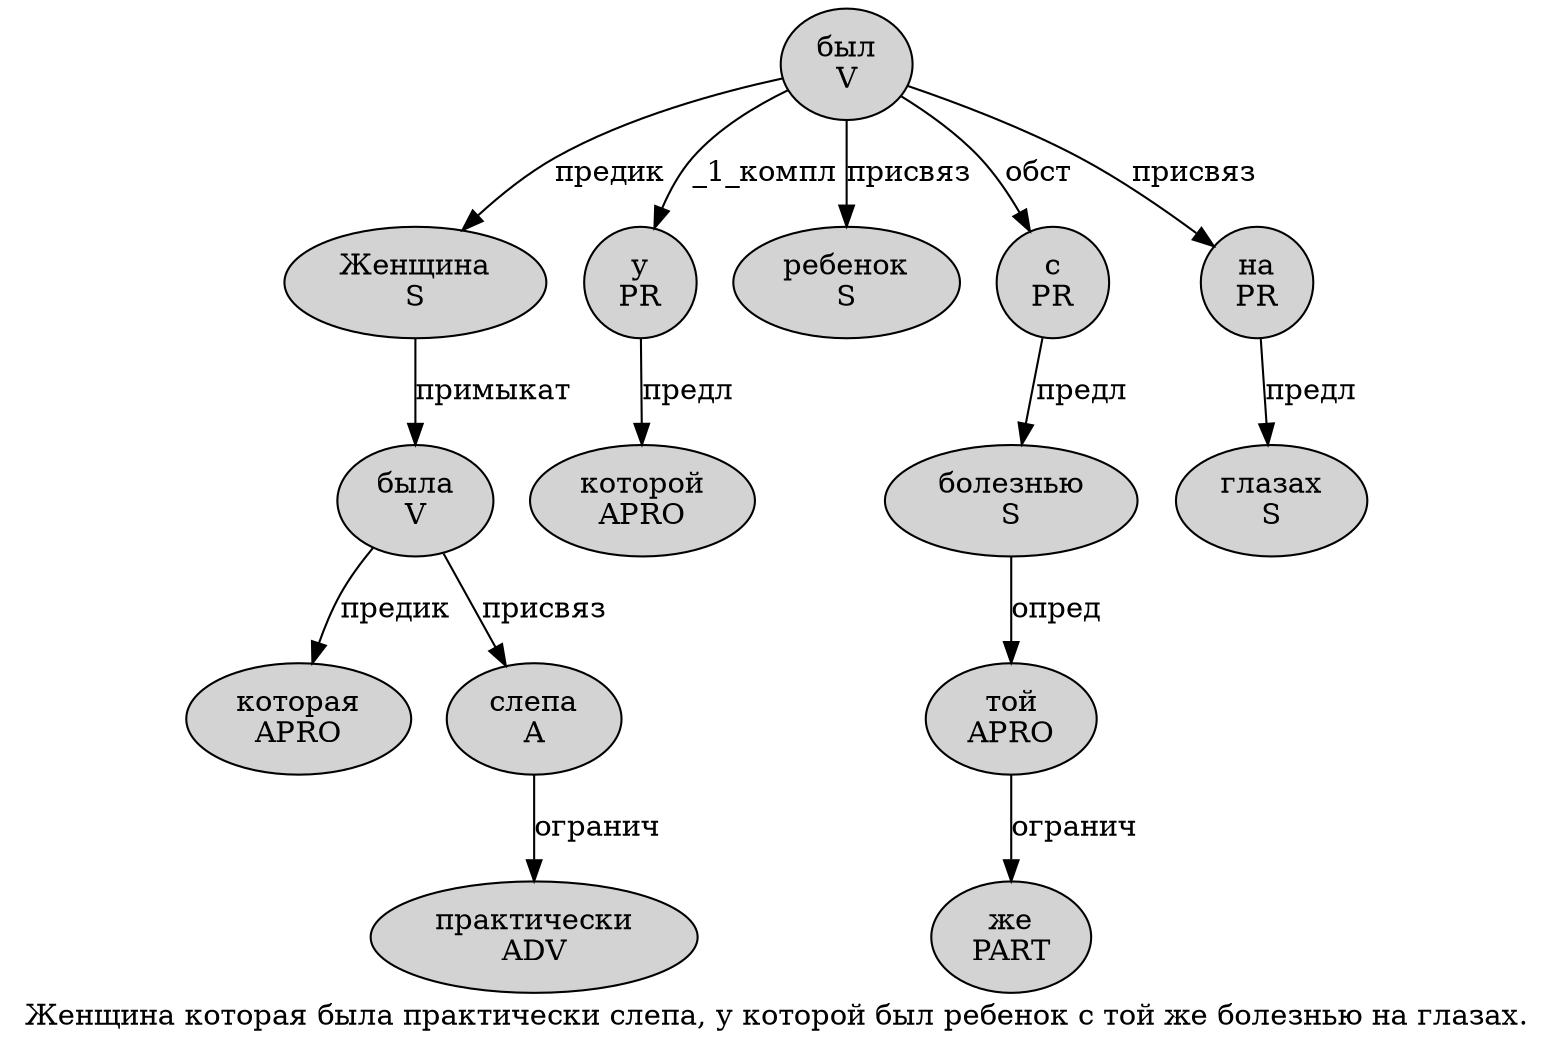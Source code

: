 digraph SENTENCE_212 {
	graph [label="Женщина которая была практически слепа, у которой был ребенок с той же болезнью на глазах."]
	node [style=filled]
		0 [label="Женщина
S" color="" fillcolor=lightgray penwidth=1 shape=ellipse]
		1 [label="которая
APRO" color="" fillcolor=lightgray penwidth=1 shape=ellipse]
		2 [label="была
V" color="" fillcolor=lightgray penwidth=1 shape=ellipse]
		3 [label="практически
ADV" color="" fillcolor=lightgray penwidth=1 shape=ellipse]
		4 [label="слепа
A" color="" fillcolor=lightgray penwidth=1 shape=ellipse]
		6 [label="у
PR" color="" fillcolor=lightgray penwidth=1 shape=ellipse]
		7 [label="которой
APRO" color="" fillcolor=lightgray penwidth=1 shape=ellipse]
		8 [label="был
V" color="" fillcolor=lightgray penwidth=1 shape=ellipse]
		9 [label="ребенок
S" color="" fillcolor=lightgray penwidth=1 shape=ellipse]
		10 [label="с
PR" color="" fillcolor=lightgray penwidth=1 shape=ellipse]
		11 [label="той
APRO" color="" fillcolor=lightgray penwidth=1 shape=ellipse]
		12 [label="же
PART" color="" fillcolor=lightgray penwidth=1 shape=ellipse]
		13 [label="болезнью
S" color="" fillcolor=lightgray penwidth=1 shape=ellipse]
		14 [label="на
PR" color="" fillcolor=lightgray penwidth=1 shape=ellipse]
		15 [label="глазах
S" color="" fillcolor=lightgray penwidth=1 shape=ellipse]
			4 -> 3 [label="огранич"]
			11 -> 12 [label="огранич"]
			2 -> 1 [label="предик"]
			2 -> 4 [label="присвяз"]
			13 -> 11 [label="опред"]
			8 -> 0 [label="предик"]
			8 -> 6 [label="_1_компл"]
			8 -> 9 [label="присвяз"]
			8 -> 10 [label="обст"]
			8 -> 14 [label="присвяз"]
			14 -> 15 [label="предл"]
			10 -> 13 [label="предл"]
			6 -> 7 [label="предл"]
			0 -> 2 [label="примыкат"]
}